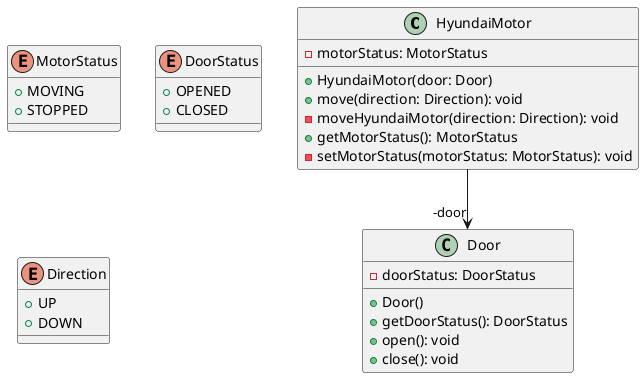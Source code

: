 @startuml
class HyundaiMotor {
  -motorStatus: MotorStatus

  +HyundaiMotor(door: Door)
  +move(direction: Direction): void
  -moveHyundaiMotor(direction: Direction): void
  +getMotorStatus(): MotorStatus
  -setMotorStatus(motorStatus: MotorStatus): void
}

class Door {
  -doorStatus: DoorStatus

  +Door()
  +getDoorStatus(): DoorStatus
  +open(): void
  +close(): void
}

HyundaiMotor --> "-door" Door

enum MotorStatus {
  +MOVING
  +STOPPED
}

enum DoorStatus {
  +OPENED
  +CLOSED
}

enum Direction {
  +UP
  +DOWN
}
@enduml

@startuml
abstract Motor {
    -motorStatus: MotorStatus

    +Motor(door: Door)
    +move(direction: Direction): void
    #{abstract} moveMotor(direction: Direction): void
    +getMotorStatus(): MotorStatus
    #setMotorStatus(motorStatus: MotorStatus): void
}

class HyundaiMotor {
  +HyundaiMotor(door: Door)
  #moveMotor(direction: Direction): void
}

class LGMotor {
  +LGMotor(door: Door)
  #moveMotor(direction: Direction): void
}

class Door {
  -doorStatus: DoorStatus

  +Door()
  +getDoorStatus(): DoorStatus
  +open(): void
  +close(): void
}

Door "\#door" <-- Motor
Motor <|-- HyundaiMotor
Motor <|-- LGMotor
@enduml